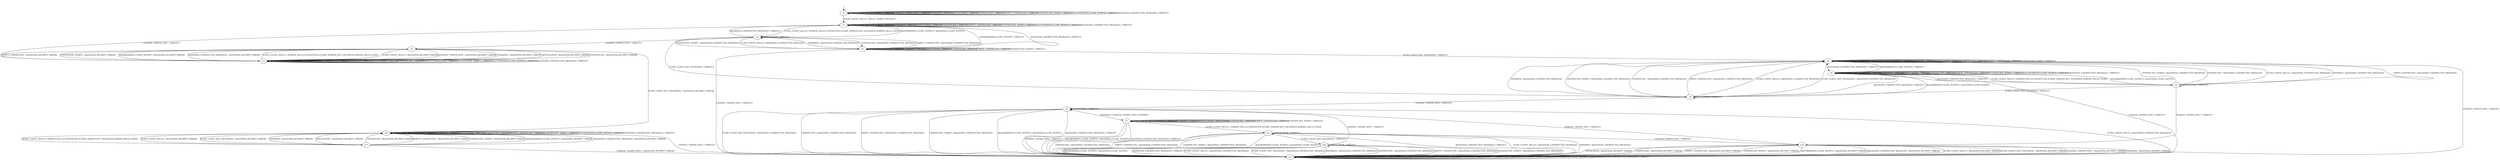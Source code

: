 digraph h2 {
s0 [label="s0"];
s1 [label="s1"];
s2 [label="s2"];
s3 [label="s3"];
s4 [label="s4"];
s5 [label="s5"];
s6 [label="s6"];
s7 [label="s7"];
s8 [label="s8"];
s9 [label="s9"];
s10 [label="s10"];
s11 [label="s11"];
s12 [label="s12"];
s13 [label="s13"];
s14 [label="s14"];
s15 [label="s15"];
s16 [label="s16"];
s17 [label="s17"];
s0 -> s1 [label="ECDH_CLIENT_HELLO / HELLO_VERIFY_REQUEST"];
s0 -> s0 [label="ECDH_CLIENT_KEY_EXCHANGE / TIMEOUT"];
s0 -> s0 [label="CHANGE_CIPHER_SPEC / TIMEOUT"];
s0 -> s0 [label="FINISHED / TIMEOUT"];
s0 -> s0 [label="APPLICATION / TIMEOUT"];
s0 -> s0 [label="CERTIFICATE / TIMEOUT"];
s0 -> s0 [label="EMPTY_CERTIFICATE / TIMEOUT"];
s0 -> s0 [label="CERTIFICATE_VERIFY / TIMEOUT"];
s0 -> s0 [label="Alert(WARNING,CLOSE_NOTIFY) / TIMEOUT"];
s0 -> s0 [label="Alert(FATAL,UNEXPECTED_MESSAGE) / TIMEOUT"];
s1 -> s2 [label="ECDH_CLIENT_HELLO / SERVER_HELLO,CERTIFICATE,ECDHE_SERVER_KEY_EXCHANGE,SERVER_HELLO_DONE"];
s1 -> s1 [label="ECDH_CLIENT_KEY_EXCHANGE / TIMEOUT"];
s1 -> s12 [label="CHANGE_CIPHER_SPEC / TIMEOUT"];
s1 -> s1 [label="FINISHED / TIMEOUT"];
s1 -> s1 [label="APPLICATION / TIMEOUT"];
s1 -> s1 [label="CERTIFICATE / TIMEOUT"];
s1 -> s1 [label="EMPTY_CERTIFICATE / TIMEOUT"];
s1 -> s1 [label="CERTIFICATE_VERIFY / TIMEOUT"];
s1 -> s1 [label="Alert(WARNING,CLOSE_NOTIFY) / TIMEOUT"];
s1 -> s1 [label="Alert(FATAL,UNEXPECTED_MESSAGE) / TIMEOUT"];
s2 -> s3 [label="ECDH_CLIENT_HELLO / Alert(FATAL,UNEXPECTED_MESSAGE)"];
s2 -> s4 [label="ECDH_CLIENT_KEY_EXCHANGE / TIMEOUT"];
s2 -> s5 [label="CHANGE_CIPHER_SPEC / TIMEOUT"];
s2 -> s3 [label="FINISHED / Alert(FATAL,UNEXPECTED_MESSAGE)"];
s2 -> s2 [label="APPLICATION / TIMEOUT"];
s2 -> s3 [label="CERTIFICATE / Alert(FATAL,UNEXPECTED_MESSAGE)"];
s2 -> s3 [label="EMPTY_CERTIFICATE / Alert(FATAL,UNEXPECTED_MESSAGE)"];
s2 -> s3 [label="CERTIFICATE_VERIFY / Alert(FATAL,UNEXPECTED_MESSAGE)"];
s2 -> s1 [label="Alert(WARNING,CLOSE_NOTIFY) / Alert(FATAL,CLOSE_NOTIFY)"];
s2 -> s1 [label="Alert(FATAL,UNEXPECTED_MESSAGE) / TIMEOUT"];
s3 -> s3 [label="ECDH_CLIENT_HELLO / TIMEOUT"];
s3 -> s8 [label="ECDH_CLIENT_KEY_EXCHANGE / TIMEOUT"];
s3 -> s13 [label="CHANGE_CIPHER_SPEC / TIMEOUT"];
s3 -> s3 [label="FINISHED / TIMEOUT"];
s3 -> s3 [label="APPLICATION / TIMEOUT"];
s3 -> s3 [label="CERTIFICATE / TIMEOUT"];
s3 -> s3 [label="EMPTY_CERTIFICATE / TIMEOUT"];
s3 -> s3 [label="CERTIFICATE_VERIFY / TIMEOUT"];
s3 -> s1 [label="Alert(WARNING,CLOSE_NOTIFY) / TIMEOUT"];
s3 -> s1 [label="Alert(FATAL,UNEXPECTED_MESSAGE) / TIMEOUT"];
s4 -> s8 [label="ECDH_CLIENT_HELLO / Alert(FATAL,UNEXPECTED_MESSAGE)"];
s4 -> s8 [label="ECDH_CLIENT_KEY_EXCHANGE / Alert(FATAL,UNEXPECTED_MESSAGE)"];
s4 -> s6 [label="CHANGE_CIPHER_SPEC / TIMEOUT"];
s4 -> s8 [label="FINISHED / Alert(FATAL,UNEXPECTED_MESSAGE)"];
s4 -> s4 [label="APPLICATION / TIMEOUT"];
s4 -> s8 [label="CERTIFICATE / Alert(FATAL,UNEXPECTED_MESSAGE)"];
s4 -> s8 [label="EMPTY_CERTIFICATE / Alert(FATAL,UNEXPECTED_MESSAGE)"];
s4 -> s8 [label="CERTIFICATE_VERIFY / Alert(FATAL,UNEXPECTED_MESSAGE)"];
s4 -> s9 [label="Alert(WARNING,CLOSE_NOTIFY) / Alert(FATAL,CLOSE_NOTIFY)"];
s4 -> s9 [label="Alert(FATAL,UNEXPECTED_MESSAGE) / TIMEOUT"];
s5 -> s12 [label="ECDH_CLIENT_HELLO / Alert(FATAL,DECRYPT_ERROR)"];
s5 -> s14 [label="ECDH_CLIENT_KEY_EXCHANGE / Alert(FATAL,DECRYPT_ERROR)"];
s5 -> s12 [label="CHANGE_CIPHER_SPEC / Alert(FATAL,DECRYPT_ERROR)"];
s5 -> s12 [label="FINISHED / Alert(FATAL,DECRYPT_ERROR)"];
s5 -> s12 [label="APPLICATION / Alert(FATAL,DECRYPT_ERROR)"];
s5 -> s12 [label="CERTIFICATE / Alert(FATAL,DECRYPT_ERROR)"];
s5 -> s12 [label="EMPTY_CERTIFICATE / Alert(FATAL,DECRYPT_ERROR)"];
s5 -> s12 [label="CERTIFICATE_VERIFY / Alert(FATAL,DECRYPT_ERROR)"];
s5 -> s12 [label="Alert(WARNING,CLOSE_NOTIFY) / Alert(FATAL,DECRYPT_ERROR)"];
s5 -> s12 [label="Alert(FATAL,UNEXPECTED_MESSAGE) / Alert(FATAL,DECRYPT_ERROR)"];
s6 -> s13 [label="ECDH_CLIENT_HELLO / Alert(FATAL,UNEXPECTED_MESSAGE)"];
s6 -> s13 [label="ECDH_CLIENT_KEY_EXCHANGE / Alert(FATAL,UNEXPECTED_MESSAGE)"];
s6 -> s10 [label="CHANGE_CIPHER_SPEC / TIMEOUT"];
s6 -> s7 [label="FINISHED / CHANGE_CIPHER_SPEC,FINISHED"];
s6 -> s6 [label="APPLICATION / TIMEOUT"];
s6 -> s13 [label="CERTIFICATE / Alert(FATAL,UNEXPECTED_MESSAGE)"];
s6 -> s13 [label="EMPTY_CERTIFICATE / Alert(FATAL,UNEXPECTED_MESSAGE)"];
s6 -> s13 [label="CERTIFICATE_VERIFY / Alert(FATAL,UNEXPECTED_MESSAGE)"];
s6 -> s13 [label="Alert(WARNING,CLOSE_NOTIFY) / Alert(FATAL,CLOSE_NOTIFY)"];
s6 -> s13 [label="Alert(FATAL,UNEXPECTED_MESSAGE) / TIMEOUT"];
s7 -> s11 [label="ECDH_CLIENT_HELLO / SERVER_HELLO,CERTIFICATE,ECDHE_SERVER_KEY_EXCHANGE,SERVER_HELLO_DONE"];
s7 -> s7 [label="ECDH_CLIENT_KEY_EXCHANGE / TIMEOUT"];
s7 -> s13 [label="CHANGE_CIPHER_SPEC / TIMEOUT"];
s7 -> s7 [label="FINISHED / TIMEOUT"];
s7 -> s7 [label="APPLICATION / APPLICATION"];
s7 -> s7 [label="CERTIFICATE / TIMEOUT"];
s7 -> s7 [label="EMPTY_CERTIFICATE / TIMEOUT"];
s7 -> s7 [label="CERTIFICATE_VERIFY / TIMEOUT"];
s7 -> s13 [label="Alert(WARNING,CLOSE_NOTIFY) / Alert(FATAL,CLOSE_NOTIFY)"];
s7 -> s13 [label="Alert(FATAL,UNEXPECTED_MESSAGE) / TIMEOUT"];
s8 -> s8 [label="ECDH_CLIENT_HELLO / TIMEOUT"];
s8 -> s8 [label="ECDH_CLIENT_KEY_EXCHANGE / TIMEOUT"];
s8 -> s13 [label="CHANGE_CIPHER_SPEC / TIMEOUT"];
s8 -> s8 [label="FINISHED / TIMEOUT"];
s8 -> s8 [label="APPLICATION / TIMEOUT"];
s8 -> s8 [label="CERTIFICATE / TIMEOUT"];
s8 -> s8 [label="EMPTY_CERTIFICATE / TIMEOUT"];
s8 -> s8 [label="CERTIFICATE_VERIFY / TIMEOUT"];
s8 -> s9 [label="Alert(WARNING,CLOSE_NOTIFY) / TIMEOUT"];
s8 -> s9 [label="Alert(FATAL,UNEXPECTED_MESSAGE) / TIMEOUT"];
s9 -> s15 [label="ECDH_CLIENT_HELLO / SERVER_HELLO,CERTIFICATE,ECDHE_SERVER_KEY_EXCHANGE,SERVER_HELLO_DONE"];
s9 -> s9 [label="ECDH_CLIENT_KEY_EXCHANGE / TIMEOUT"];
s9 -> s13 [label="CHANGE_CIPHER_SPEC / TIMEOUT"];
s9 -> s9 [label="FINISHED / TIMEOUT"];
s9 -> s9 [label="APPLICATION / TIMEOUT"];
s9 -> s9 [label="CERTIFICATE / TIMEOUT"];
s9 -> s9 [label="EMPTY_CERTIFICATE / TIMEOUT"];
s9 -> s9 [label="CERTIFICATE_VERIFY / TIMEOUT"];
s9 -> s9 [label="Alert(WARNING,CLOSE_NOTIFY) / TIMEOUT"];
s9 -> s9 [label="Alert(FATAL,UNEXPECTED_MESSAGE) / TIMEOUT"];
s10 -> s13 [label="ECDH_CLIENT_HELLO / Alert(FATAL,DECRYPT_ERROR)"];
s10 -> s13 [label="ECDH_CLIENT_KEY_EXCHANGE / Alert(FATAL,DECRYPT_ERROR)"];
s10 -> s13 [label="CHANGE_CIPHER_SPEC / Alert(FATAL,DECRYPT_ERROR)"];
s10 -> s13 [label="FINISHED / Alert(FATAL,DECRYPT_ERROR)"];
s10 -> s13 [label="APPLICATION / Alert(FATAL,DECRYPT_ERROR)"];
s10 -> s13 [label="CERTIFICATE / Alert(FATAL,DECRYPT_ERROR)"];
s10 -> s13 [label="EMPTY_CERTIFICATE / Alert(FATAL,DECRYPT_ERROR)"];
s10 -> s13 [label="CERTIFICATE_VERIFY / Alert(FATAL,DECRYPT_ERROR)"];
s10 -> s13 [label="Alert(WARNING,CLOSE_NOTIFY) / Alert(FATAL,DECRYPT_ERROR)"];
s10 -> s13 [label="Alert(FATAL,UNEXPECTED_MESSAGE) / Alert(FATAL,DECRYPT_ERROR)"];
s11 -> s13 [label="ECDH_CLIENT_HELLO / Alert(FATAL,UNEXPECTED_MESSAGE)"];
s11 -> s16 [label="ECDH_CLIENT_KEY_EXCHANGE / TIMEOUT"];
s11 -> s10 [label="CHANGE_CIPHER_SPEC / TIMEOUT"];
s11 -> s13 [label="FINISHED / Alert(FATAL,UNEXPECTED_MESSAGE)"];
s11 -> s11 [label="APPLICATION / TIMEOUT"];
s11 -> s13 [label="CERTIFICATE / Alert(FATAL,UNEXPECTED_MESSAGE)"];
s11 -> s13 [label="EMPTY_CERTIFICATE / Alert(FATAL,UNEXPECTED_MESSAGE)"];
s11 -> s13 [label="CERTIFICATE_VERIFY / Alert(FATAL,UNEXPECTED_MESSAGE)"];
s11 -> s13 [label="Alert(WARNING,CLOSE_NOTIFY) / Alert(FATAL,CLOSE_NOTIFY)"];
s11 -> s13 [label="Alert(FATAL,UNEXPECTED_MESSAGE) / TIMEOUT"];
s12 -> s5 [label="ECDH_CLIENT_HELLO / SERVER_HELLO,CERTIFICATE,ECDHE_SERVER_KEY_EXCHANGE,SERVER_HELLO_DONE"];
s12 -> s12 [label="ECDH_CLIENT_KEY_EXCHANGE / TIMEOUT"];
s12 -> s12 [label="CHANGE_CIPHER_SPEC / TIMEOUT"];
s12 -> s12 [label="FINISHED / TIMEOUT"];
s12 -> s12 [label="APPLICATION / TIMEOUT"];
s12 -> s12 [label="CERTIFICATE / TIMEOUT"];
s12 -> s12 [label="EMPTY_CERTIFICATE / TIMEOUT"];
s12 -> s12 [label="CERTIFICATE_VERIFY / TIMEOUT"];
s12 -> s12 [label="Alert(WARNING,CLOSE_NOTIFY) / TIMEOUT"];
s12 -> s12 [label="Alert(FATAL,UNEXPECTED_MESSAGE) / TIMEOUT"];
s13 -> s13 [label="ECDH_CLIENT_HELLO / TIMEOUT"];
s13 -> s13 [label="ECDH_CLIENT_KEY_EXCHANGE / TIMEOUT"];
s13 -> s13 [label="CHANGE_CIPHER_SPEC / TIMEOUT"];
s13 -> s13 [label="FINISHED / TIMEOUT"];
s13 -> s13 [label="APPLICATION / TIMEOUT"];
s13 -> s13 [label="CERTIFICATE / TIMEOUT"];
s13 -> s13 [label="EMPTY_CERTIFICATE / TIMEOUT"];
s13 -> s13 [label="CERTIFICATE_VERIFY / TIMEOUT"];
s13 -> s13 [label="Alert(WARNING,CLOSE_NOTIFY) / TIMEOUT"];
s13 -> s13 [label="Alert(FATAL,UNEXPECTED_MESSAGE) / TIMEOUT"];
s14 -> s17 [label="ECDH_CLIENT_HELLO / SERVER_HELLO,CERTIFICATE,ECDHE_SERVER_KEY_EXCHANGE,SERVER_HELLO_DONE"];
s14 -> s14 [label="ECDH_CLIENT_KEY_EXCHANGE / TIMEOUT"];
s14 -> s13 [label="CHANGE_CIPHER_SPEC / TIMEOUT"];
s14 -> s14 [label="FINISHED / TIMEOUT"];
s14 -> s14 [label="APPLICATION / TIMEOUT"];
s14 -> s14 [label="CERTIFICATE / TIMEOUT"];
s14 -> s14 [label="EMPTY_CERTIFICATE / TIMEOUT"];
s14 -> s14 [label="CERTIFICATE_VERIFY / TIMEOUT"];
s14 -> s14 [label="Alert(WARNING,CLOSE_NOTIFY) / TIMEOUT"];
s14 -> s14 [label="Alert(FATAL,UNEXPECTED_MESSAGE) / TIMEOUT"];
s15 -> s8 [label="ECDH_CLIENT_HELLO / Alert(FATAL,UNEXPECTED_MESSAGE)"];
s15 -> s4 [label="ECDH_CLIENT_KEY_EXCHANGE / TIMEOUT"];
s15 -> s10 [label="CHANGE_CIPHER_SPEC / TIMEOUT"];
s15 -> s8 [label="FINISHED / Alert(FATAL,UNEXPECTED_MESSAGE)"];
s15 -> s15 [label="APPLICATION / TIMEOUT"];
s15 -> s8 [label="CERTIFICATE / Alert(FATAL,UNEXPECTED_MESSAGE)"];
s15 -> s8 [label="EMPTY_CERTIFICATE / Alert(FATAL,UNEXPECTED_MESSAGE)"];
s15 -> s8 [label="CERTIFICATE_VERIFY / Alert(FATAL,UNEXPECTED_MESSAGE)"];
s15 -> s9 [label="Alert(WARNING,CLOSE_NOTIFY) / Alert(FATAL,CLOSE_NOTIFY)"];
s15 -> s9 [label="Alert(FATAL,UNEXPECTED_MESSAGE) / TIMEOUT"];
s16 -> s13 [label="ECDH_CLIENT_HELLO / Alert(FATAL,UNEXPECTED_MESSAGE)"];
s16 -> s13 [label="ECDH_CLIENT_KEY_EXCHANGE / Alert(FATAL,UNEXPECTED_MESSAGE)"];
s16 -> s6 [label="CHANGE_CIPHER_SPEC / TIMEOUT"];
s16 -> s13 [label="FINISHED / Alert(FATAL,UNEXPECTED_MESSAGE)"];
s16 -> s16 [label="APPLICATION / TIMEOUT"];
s16 -> s13 [label="CERTIFICATE / Alert(FATAL,UNEXPECTED_MESSAGE)"];
s16 -> s13 [label="EMPTY_CERTIFICATE / Alert(FATAL,UNEXPECTED_MESSAGE)"];
s16 -> s13 [label="CERTIFICATE_VERIFY / Alert(FATAL,UNEXPECTED_MESSAGE)"];
s16 -> s13 [label="Alert(WARNING,CLOSE_NOTIFY) / Alert(FATAL,CLOSE_NOTIFY)"];
s16 -> s13 [label="Alert(FATAL,UNEXPECTED_MESSAGE) / TIMEOUT"];
s17 -> s14 [label="ECDH_CLIENT_HELLO / Alert(FATAL,DECRYPT_ERROR)"];
s17 -> s14 [label="ECDH_CLIENT_KEY_EXCHANGE / Alert(FATAL,DECRYPT_ERROR)"];
s17 -> s13 [label="CHANGE_CIPHER_SPEC / Alert(FATAL,DECRYPT_ERROR)"];
s17 -> s14 [label="FINISHED / Alert(FATAL,DECRYPT_ERROR)"];
s17 -> s14 [label="APPLICATION / Alert(FATAL,DECRYPT_ERROR)"];
s17 -> s14 [label="CERTIFICATE / Alert(FATAL,DECRYPT_ERROR)"];
s17 -> s14 [label="EMPTY_CERTIFICATE / Alert(FATAL,DECRYPT_ERROR)"];
s17 -> s14 [label="CERTIFICATE_VERIFY / Alert(FATAL,DECRYPT_ERROR)"];
s17 -> s14 [label="Alert(WARNING,CLOSE_NOTIFY) / Alert(FATAL,DECRYPT_ERROR)"];
s17 -> s14 [label="Alert(FATAL,UNEXPECTED_MESSAGE) / Alert(FATAL,DECRYPT_ERROR)"];
__start0 [shape=none, label=""];
__start0 -> s0 [label=""];
}
